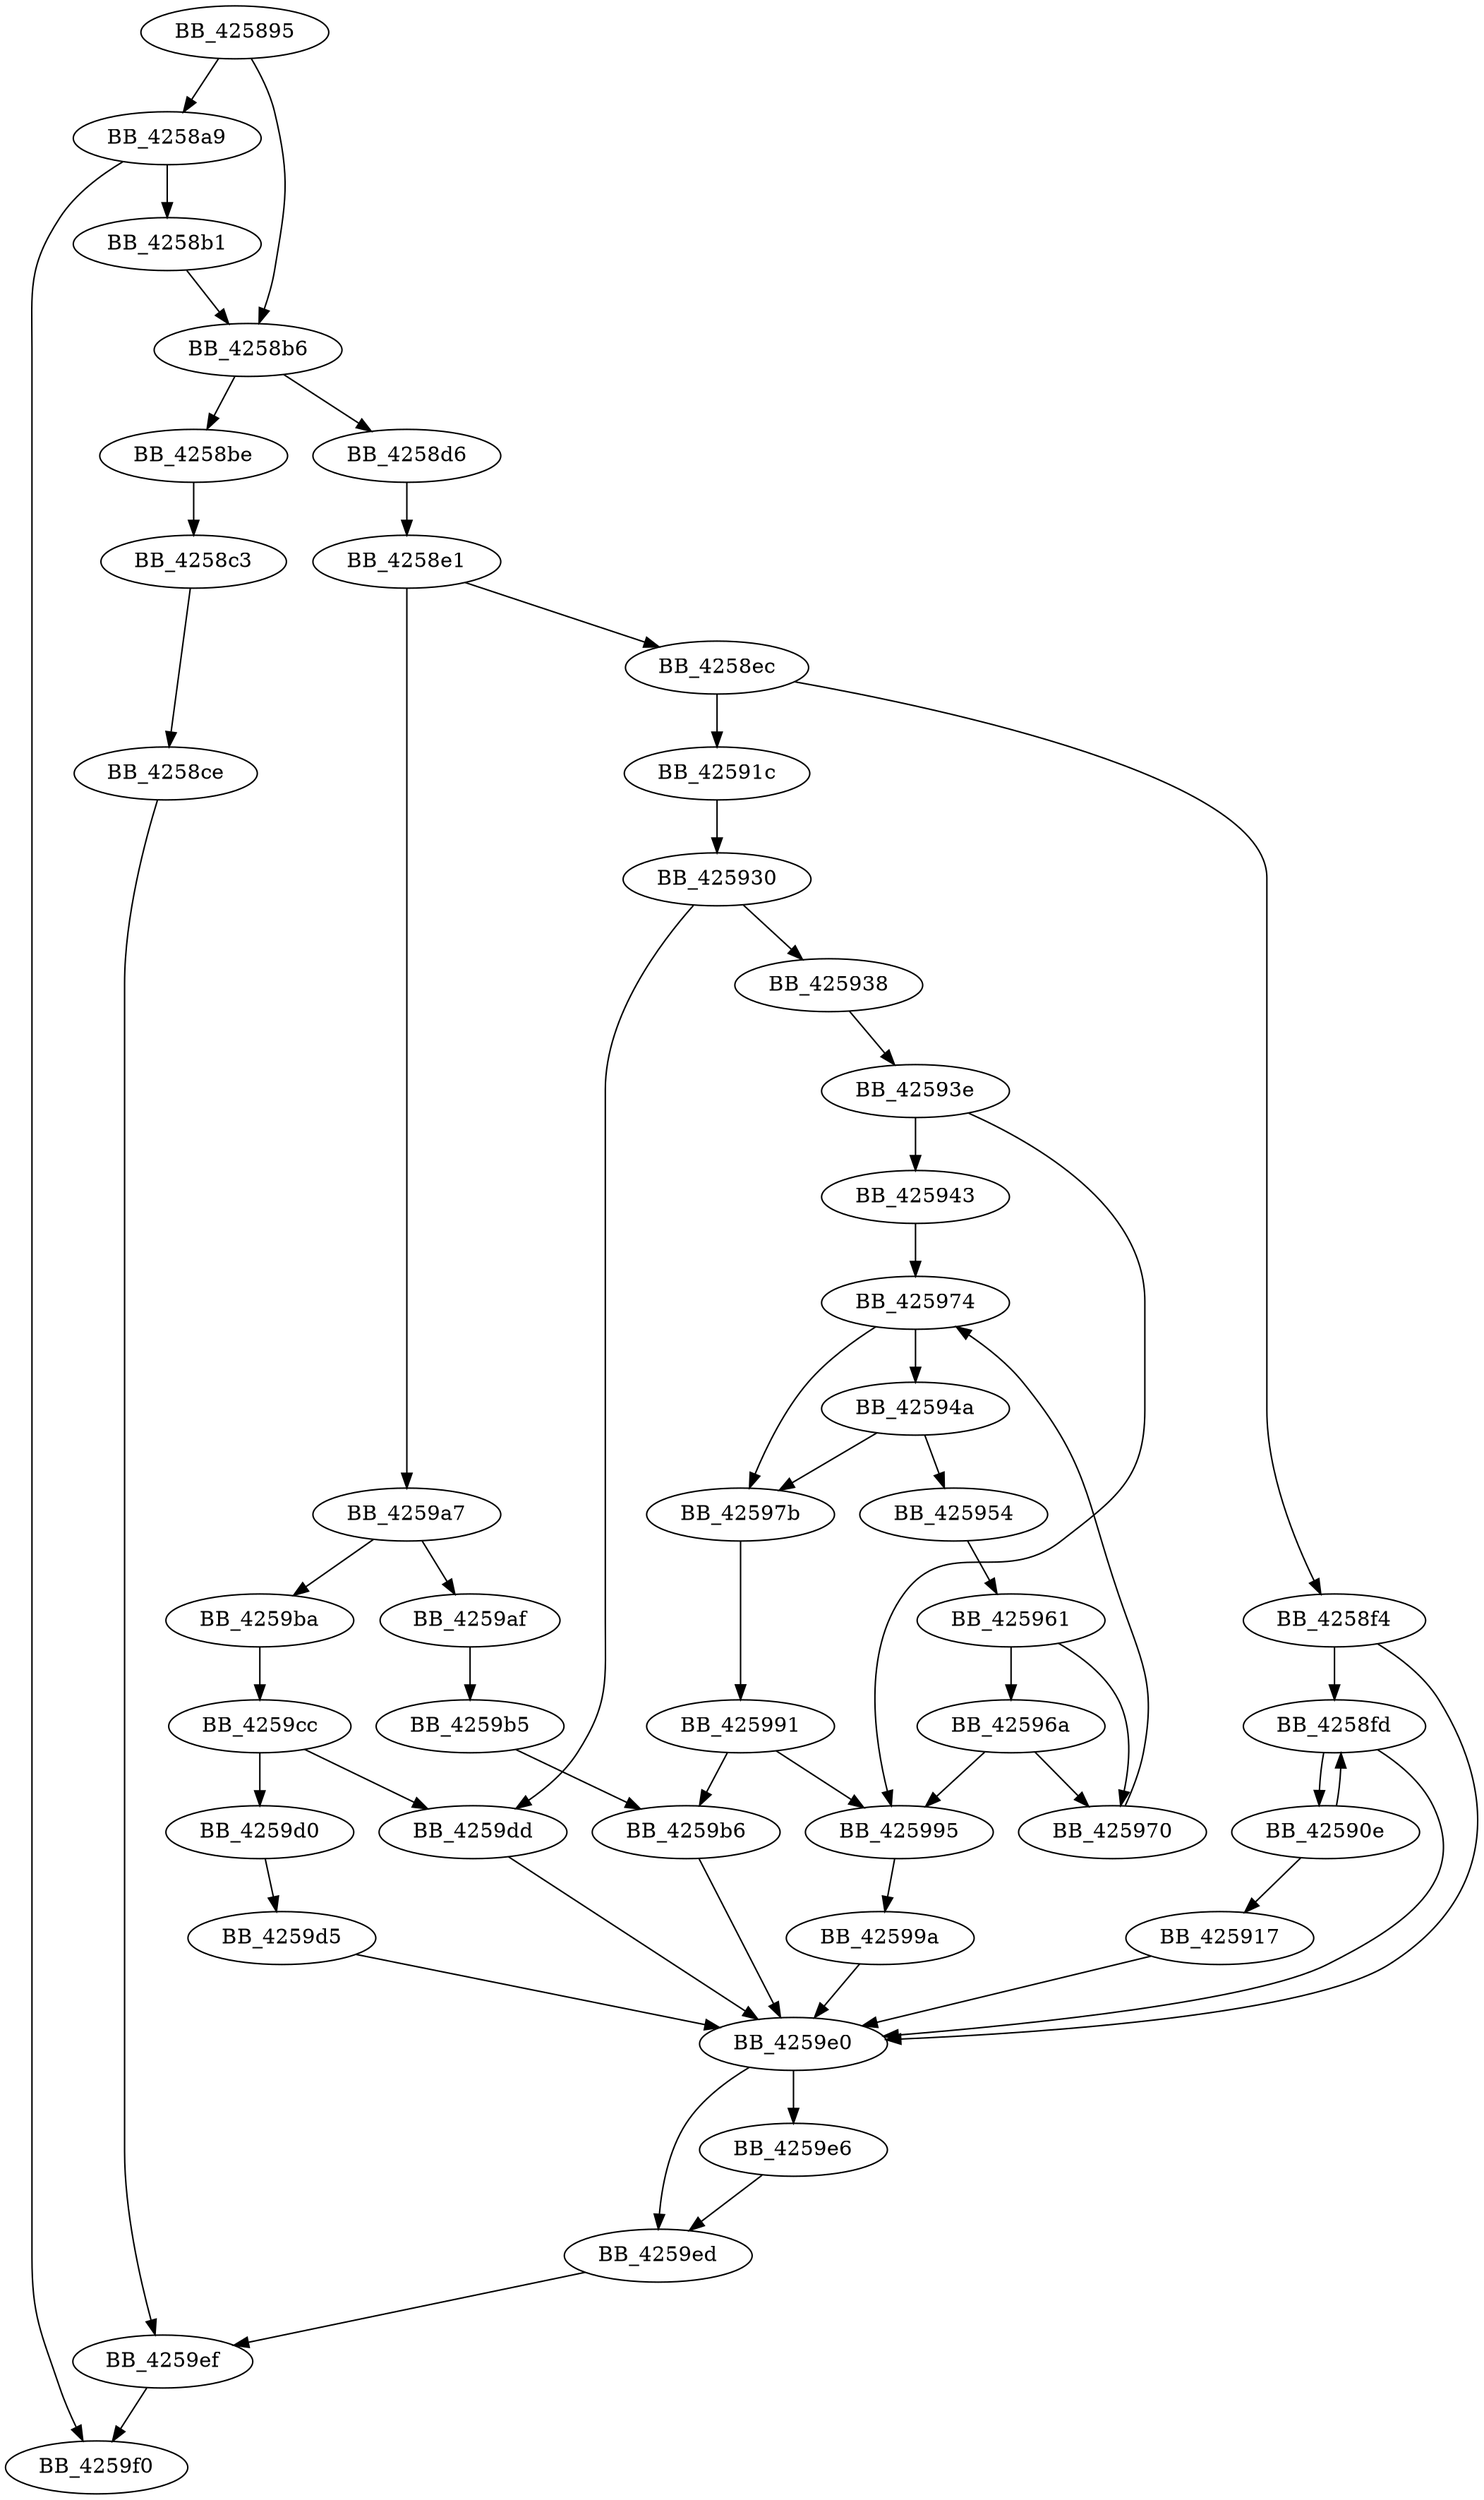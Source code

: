 DiGraph __mbstowcs_l_helper{
BB_425895->BB_4258a9
BB_425895->BB_4258b6
BB_4258a9->BB_4258b1
BB_4258a9->BB_4259f0
BB_4258b1->BB_4258b6
BB_4258b6->BB_4258be
BB_4258b6->BB_4258d6
BB_4258be->BB_4258c3
BB_4258c3->BB_4258ce
BB_4258ce->BB_4259ef
BB_4258d6->BB_4258e1
BB_4258e1->BB_4258ec
BB_4258e1->BB_4259a7
BB_4258ec->BB_4258f4
BB_4258ec->BB_42591c
BB_4258f4->BB_4258fd
BB_4258f4->BB_4259e0
BB_4258fd->BB_42590e
BB_4258fd->BB_4259e0
BB_42590e->BB_4258fd
BB_42590e->BB_425917
BB_425917->BB_4259e0
BB_42591c->BB_425930
BB_425930->BB_425938
BB_425930->BB_4259dd
BB_425938->BB_42593e
BB_42593e->BB_425943
BB_42593e->BB_425995
BB_425943->BB_425974
BB_42594a->BB_425954
BB_42594a->BB_42597b
BB_425954->BB_425961
BB_425961->BB_42596a
BB_425961->BB_425970
BB_42596a->BB_425970
BB_42596a->BB_425995
BB_425970->BB_425974
BB_425974->BB_42594a
BB_425974->BB_42597b
BB_42597b->BB_425991
BB_425991->BB_425995
BB_425991->BB_4259b6
BB_425995->BB_42599a
BB_42599a->BB_4259e0
BB_4259a7->BB_4259af
BB_4259a7->BB_4259ba
BB_4259af->BB_4259b5
BB_4259b5->BB_4259b6
BB_4259b6->BB_4259e0
BB_4259ba->BB_4259cc
BB_4259cc->BB_4259d0
BB_4259cc->BB_4259dd
BB_4259d0->BB_4259d5
BB_4259d5->BB_4259e0
BB_4259dd->BB_4259e0
BB_4259e0->BB_4259e6
BB_4259e0->BB_4259ed
BB_4259e6->BB_4259ed
BB_4259ed->BB_4259ef
BB_4259ef->BB_4259f0
}
